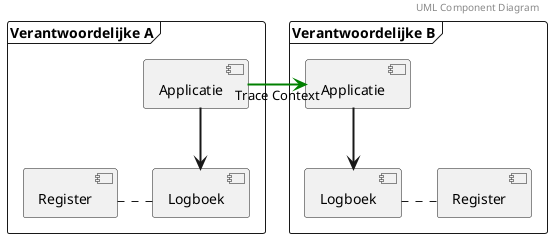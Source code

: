 @startuml
header: UML Component Diagram

frame "Verantwoordelijke A" {

    component "Logboek" as loggerA
    component "Applicatie" as softwareA
    component "Register" as registerA
}
frame "Verantwoordelijke B" {

    component "Logboek" as loggerB
    component "Applicatie" as softwareB
    component "Register" as registerB
}

component "Spacer" as Dummy

loggerA <-[bold]u- softwareA
registerA -[hidden]u- softwareA
registerA -[dashed]r- loggerA

loggerB <-[bold]u- softwareB
registerB -[hidden]u- softwareB
loggerB -[dashed]r- registerB

softwareA -[hidden]- Dummy
Dummy -[hidden]- softwareB
remove Dummy
softwareA -[bold,#green]l-> softwareB : Trace Context

skinparam boxPadding 50
skinparam linetype polyline
skinparam linetype ortho
@enduml

